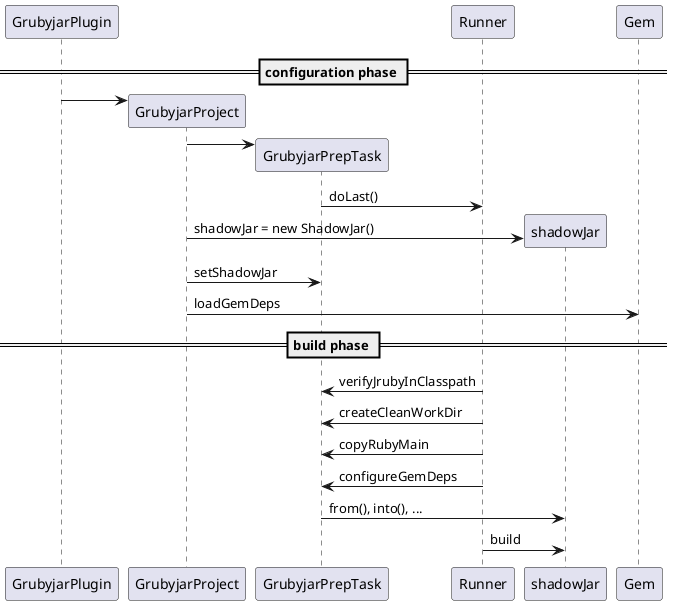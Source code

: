 @startuml

== configuration phase ==

participant GrubyjarPlugin
create GrubyjarProject
GrubyjarPlugin -> GrubyjarProject
create GrubyjarPrepTask
GrubyjarProject -> GrubyjarPrepTask
GrubyjarPrepTask -> Runner: doLast()
create shadowJar
GrubyjarProject -> shadowJar: shadowJar = new ShadowJar()
GrubyjarProject -> GrubyjarPrepTask: setShadowJar

GrubyjarProject -> Gem: loadGemDeps

== build phase ==

Runner -> GrubyjarPrepTask: verifyJrubyInClasspath
Runner -> GrubyjarPrepTask: createCleanWorkDir
Runner -> GrubyjarPrepTask: copyRubyMain
Runner -> GrubyjarPrepTask: configureGemDeps
GrubyjarPrepTask -> shadowJar: from(), into(), ...

Runner -> shadowJar: build

@enduml
